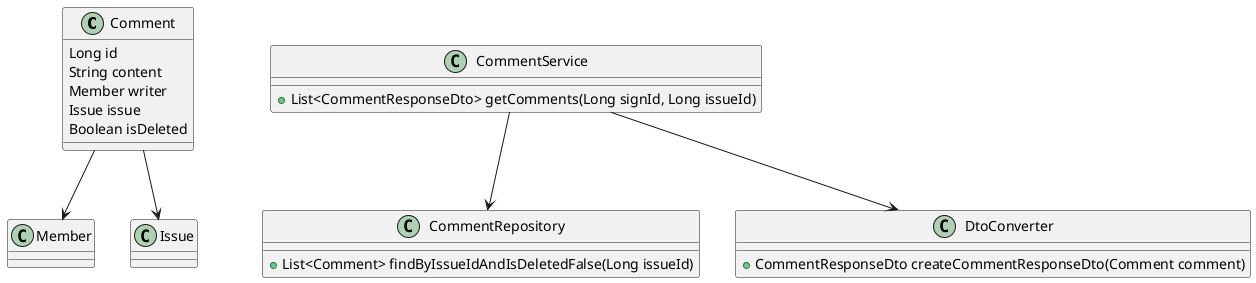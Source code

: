 @startuml
class Comment {
    Long id
    String content
    Member writer
    Issue issue
    Boolean isDeleted
}

class CommentService {
    +List<CommentResponseDto> getComments(Long signId, Long issueId)
}

class CommentRepository {
    +List<Comment> findByIssueIdAndIsDeletedFalse(Long issueId)
}

class DtoConverter {
    +CommentResponseDto createCommentResponseDto(Comment comment)
}

CommentService --> CommentRepository
CommentService --> DtoConverter
Comment --> Member
Comment --> Issue
@enduml
